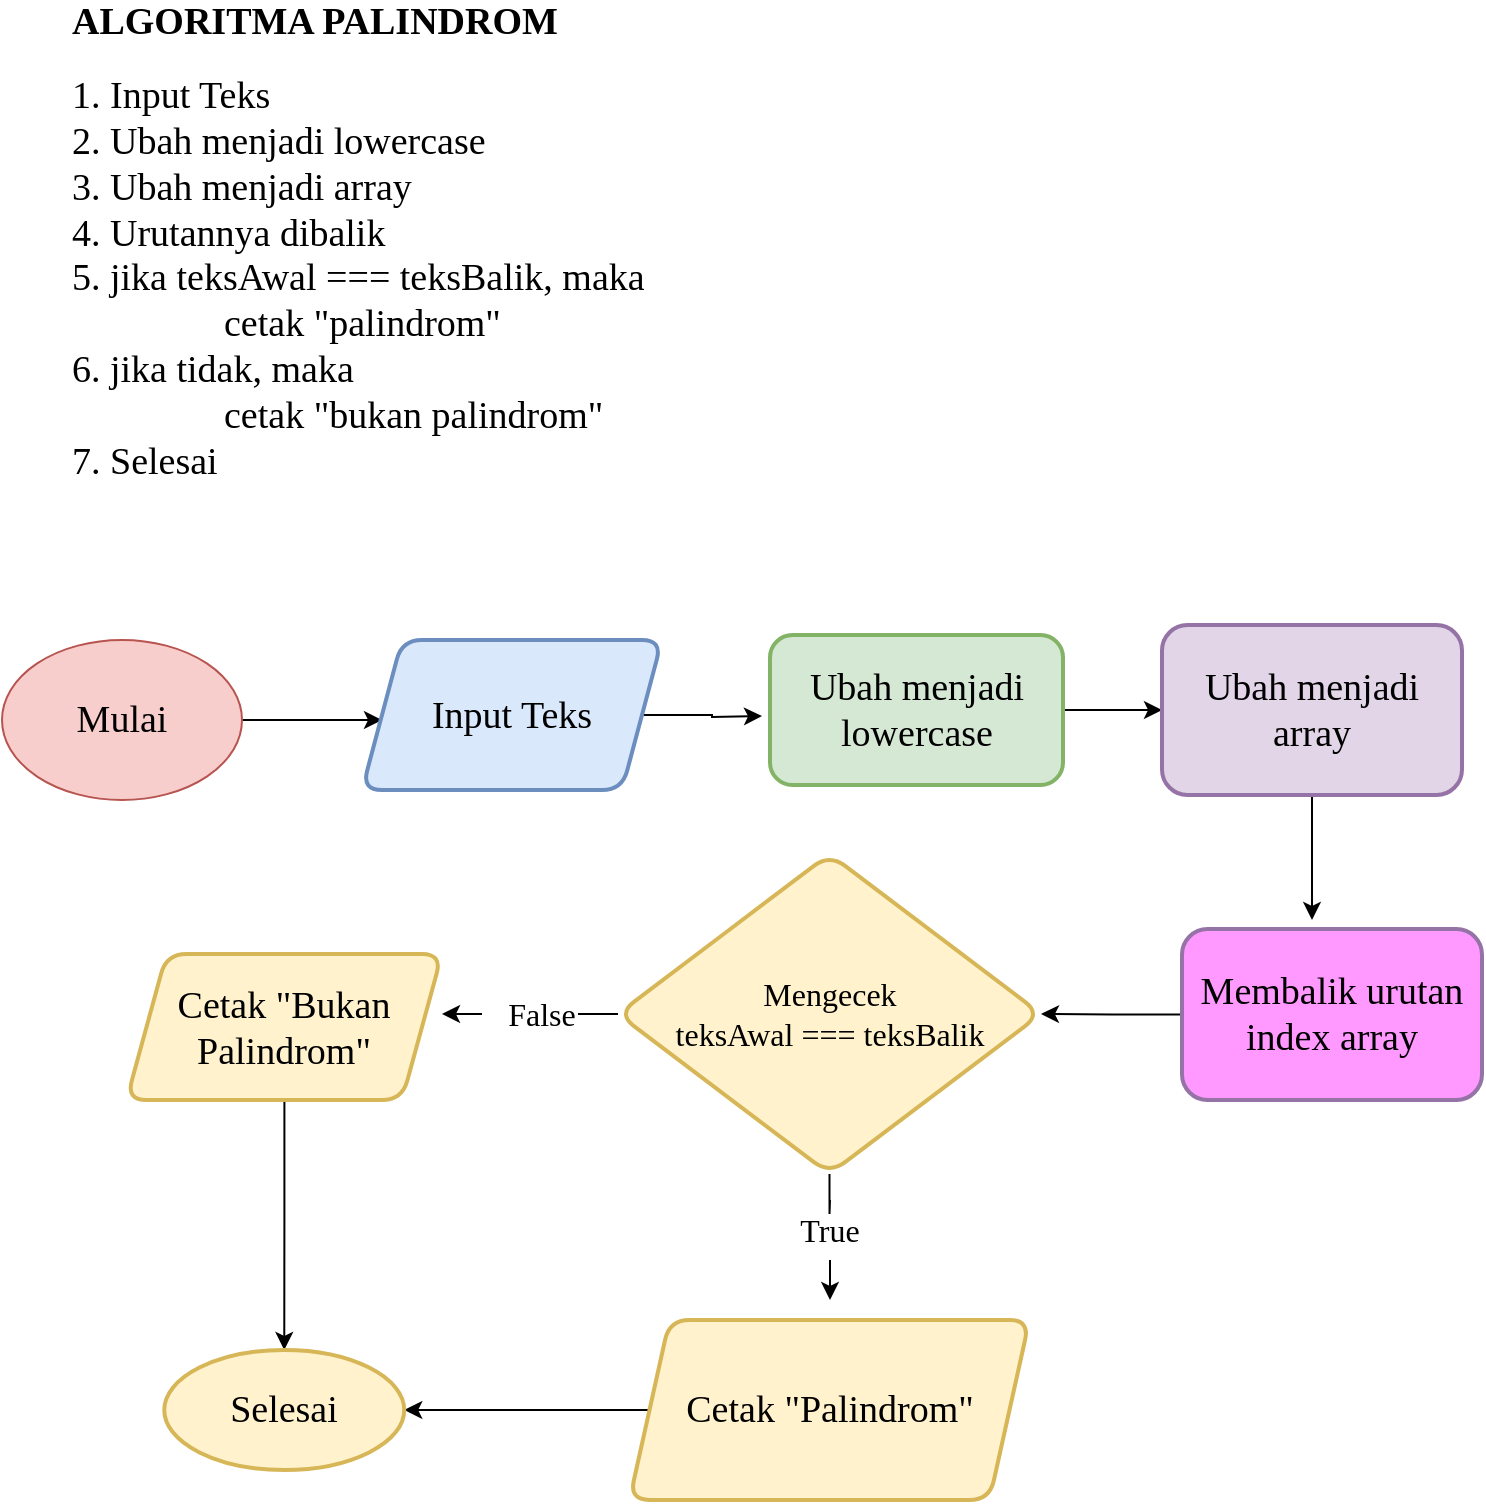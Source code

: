 <mxfile version="20.5.3" type="device"><diagram id="mm1pG4MctANA1SFSMgC8" name="Halaman-1"><mxGraphModel dx="1422" dy="794" grid="1" gridSize="10" guides="1" tooltips="1" connect="1" arrows="1" fold="1" page="1" pageScale="1" pageWidth="827" pageHeight="1169" math="0" shadow="0"><root><mxCell id="0"/><mxCell id="1" parent="0"/><mxCell id="igqFHpvHRsDAI-k_inTJ-1" value="&lt;span style=&quot;font-size: 19px; font-family: &amp;quot;Times New Roman&amp;quot;; text-align: justify; background-color: initial;&quot;&gt;&lt;b&gt;ALGORITMA PALINDROM&lt;br&gt;&lt;/b&gt;&lt;/span&gt;&lt;br&gt;&lt;span style=&quot;font-size: 19px; font-family: &amp;quot;Times New Roman&amp;quot;; text-align: justify; background-color: initial;&quot;&gt;1. Input Teks&lt;/span&gt;&lt;br&gt;&lt;span style=&quot;font-size: 19px; font-family: &amp;quot;Times New Roman&amp;quot;; text-align: justify; background-color: initial;&quot;&gt;2. Ubah menjadi lowercase&lt;/span&gt;&lt;br&gt;&lt;span style=&quot;font-size: 19px; font-family: &amp;quot;Times New Roman&amp;quot;; text-align: justify; background-color: initial;&quot;&gt;3. Ubah menjadi array&lt;/span&gt;&lt;br&gt;&lt;span style=&quot;font-size: 19px; font-family: &amp;quot;Times New Roman&amp;quot;; text-align: justify; background-color: initial;&quot;&gt;4. Urutannya dibalik&lt;/span&gt;&lt;br&gt;&lt;span style=&quot;font-size: 19px; font-family: &amp;quot;Times New Roman&amp;quot;; text-align: justify; background-color: initial;&quot;&gt;5. jika teksAwal === teksBalik, maka&lt;/span&gt;&lt;br&gt;&lt;span style=&quot;font-size: 19px; font-family: &amp;quot;Times New Roman&amp;quot;; text-align: justify; background-color: initial; white-space: pre;&quot;&gt;&#9;&lt;/span&gt;&lt;span style=&quot;font-size: 19px; font-family: &amp;quot;Times New Roman&amp;quot;; text-align: justify; background-color: initial; white-space: pre;&quot;&gt;&#9;&lt;/span&gt;&lt;span style=&quot;font-size: 19px; font-family: &amp;quot;Times New Roman&amp;quot;; text-align: justify; background-color: initial;&quot;&gt;cetak &quot;palindrom&quot;&lt;/span&gt;&lt;br&gt;&lt;span style=&quot;font-size: 19px; font-family: &amp;quot;Times New Roman&amp;quot;; text-align: justify; background-color: initial;&quot;&gt;6. jika tidak, maka&lt;br&gt;&lt;/span&gt;&lt;span style=&quot;font-size: 19px; font-family: &amp;quot;Times New Roman&amp;quot;; text-align: justify; background-color: initial;&quot;&gt;&lt;span style=&quot;white-space: pre;&quot;&gt;&#9;&lt;/span&gt;&lt;span style=&quot;white-space: pre;&quot;&gt;&#9;&lt;/span&gt;cetak &quot;bukan palindrom&quot;&lt;br&gt;&lt;/span&gt;&lt;span style=&quot;font-size: 19px; font-family: &amp;quot;Times New Roman&amp;quot;; text-align: justify; background-color: initial;&quot;&gt;7. Selesai&lt;br&gt;&lt;/span&gt;" style="text;html=1;strokeColor=none;fillColor=none;spacing=5;spacingTop=-20;whiteSpace=wrap;overflow=hidden;rounded=0;" vertex="1" parent="1"><mxGeometry x="60" y="50" width="330" height="270" as="geometry"/></mxCell><mxCell id="igqFHpvHRsDAI-k_inTJ-6" style="edgeStyle=orthogonalEdgeStyle;rounded=0;orthogonalLoop=1;jettySize=auto;html=1;fontFamily=Times New Roman;fontSize=19;" edge="1" parent="1" source="igqFHpvHRsDAI-k_inTJ-2"><mxGeometry relative="1" as="geometry"><mxPoint x="220" y="400" as="targetPoint"/></mxGeometry></mxCell><mxCell id="igqFHpvHRsDAI-k_inTJ-2" value="Mulai" style="ellipse;whiteSpace=wrap;html=1;fontFamily=Times New Roman;fontSize=19;fillColor=#f8cecc;strokeColor=#b85450;" vertex="1" parent="1"><mxGeometry x="30" y="360" width="120" height="80" as="geometry"/></mxCell><mxCell id="igqFHpvHRsDAI-k_inTJ-9" style="edgeStyle=orthogonalEdgeStyle;rounded=0;orthogonalLoop=1;jettySize=auto;html=1;fontFamily=Times New Roman;fontSize=19;" edge="1" parent="1" source="igqFHpvHRsDAI-k_inTJ-7"><mxGeometry relative="1" as="geometry"><mxPoint x="410" y="398" as="targetPoint"/></mxGeometry></mxCell><mxCell id="igqFHpvHRsDAI-k_inTJ-7" value="Input Teks" style="shape=parallelogram;perimeter=parallelogramPerimeter;whiteSpace=wrap;html=1;fixedSize=1;fontFamily=Times New Roman;fontSize=19;fillColor=#dae8fc;strokeColor=#6c8ebf;strokeWidth=2;rounded=1;" vertex="1" parent="1"><mxGeometry x="210" y="360" width="150" height="75" as="geometry"/></mxCell><mxCell id="igqFHpvHRsDAI-k_inTJ-14" style="edgeStyle=orthogonalEdgeStyle;rounded=0;orthogonalLoop=1;jettySize=auto;html=1;fontFamily=Times New Roman;fontSize=19;" edge="1" parent="1" source="igqFHpvHRsDAI-k_inTJ-11"><mxGeometry relative="1" as="geometry"><mxPoint x="610" y="395" as="targetPoint"/></mxGeometry></mxCell><mxCell id="igqFHpvHRsDAI-k_inTJ-11" value="Ubah menjadi lowercase" style="rounded=1;whiteSpace=wrap;html=1;strokeWidth=2;fontFamily=Times New Roman;fontSize=19;fillColor=#d5e8d4;strokeColor=#82b366;" vertex="1" parent="1"><mxGeometry x="414" y="357.5" width="146.5" height="75" as="geometry"/></mxCell><mxCell id="igqFHpvHRsDAI-k_inTJ-16" style="edgeStyle=orthogonalEdgeStyle;rounded=0;orthogonalLoop=1;jettySize=auto;html=1;fontFamily=Times New Roman;fontSize=19;" edge="1" parent="1" source="igqFHpvHRsDAI-k_inTJ-12"><mxGeometry relative="1" as="geometry"><mxPoint x="685" y="500" as="targetPoint"/><Array as="points"><mxPoint x="685" y="480"/><mxPoint x="685" y="480"/></Array></mxGeometry></mxCell><mxCell id="igqFHpvHRsDAI-k_inTJ-12" value="Ubah menjadi array" style="rounded=1;whiteSpace=wrap;html=1;strokeWidth=2;fontFamily=Times New Roman;fontSize=19;fillColor=#e1d5e7;strokeColor=#9673a6;" vertex="1" parent="1"><mxGeometry x="610" y="352.5" width="150" height="85" as="geometry"/></mxCell><mxCell id="igqFHpvHRsDAI-k_inTJ-31" value="" style="edgeStyle=orthogonalEdgeStyle;rounded=0;orthogonalLoop=1;jettySize=auto;html=1;fontFamily=Times New Roman;fontSize=16;" edge="1" parent="1" source="igqFHpvHRsDAI-k_inTJ-17" target="igqFHpvHRsDAI-k_inTJ-24"><mxGeometry relative="1" as="geometry"/></mxCell><mxCell id="igqFHpvHRsDAI-k_inTJ-17" value="Membalik urutan index array" style="rounded=1;whiteSpace=wrap;html=1;strokeWidth=2;fontFamily=Times New Roman;fontSize=19;fillColor=#FF99FF;strokeColor=#9673a6;" vertex="1" parent="1"><mxGeometry x="620" y="504.5" width="150" height="85.5" as="geometry"/></mxCell><mxCell id="igqFHpvHRsDAI-k_inTJ-28" value="" style="edgeStyle=orthogonalEdgeStyle;rounded=0;orthogonalLoop=1;jettySize=auto;html=1;fontFamily=Times New Roman;fontSize=16;startArrow=none;" edge="1" parent="1" source="igqFHpvHRsDAI-k_inTJ-34"><mxGeometry relative="1" as="geometry"><mxPoint x="444" y="690" as="targetPoint"/></mxGeometry></mxCell><mxCell id="igqFHpvHRsDAI-k_inTJ-37" value="" style="edgeStyle=orthogonalEdgeStyle;rounded=0;orthogonalLoop=1;jettySize=auto;html=1;fontFamily=Times New Roman;fontSize=16;startArrow=none;" edge="1" parent="1" source="igqFHpvHRsDAI-k_inTJ-38"><mxGeometry relative="1" as="geometry"><mxPoint x="250" y="547" as="targetPoint"/></mxGeometry></mxCell><mxCell id="igqFHpvHRsDAI-k_inTJ-24" value="&lt;h5&gt;&lt;span style=&quot;font-weight: normal;&quot;&gt;&lt;font style=&quot;font-size: 16px;&quot;&gt;Mengecek&lt;br&gt; &lt;/font&gt;&lt;font style=&quot;font-size: 16px;&quot;&gt;teksAwal === teksBalik&lt;/font&gt;&lt;/span&gt;&lt;/h5&gt;" style="rhombus;whiteSpace=wrap;html=1;fontSize=19;fontFamily=Times New Roman;fillColor=#fff2cc;strokeColor=#d6b656;rounded=1;strokeWidth=2;" vertex="1" parent="1"><mxGeometry x="338" y="467" width="211.5" height="160" as="geometry"/></mxCell><mxCell id="igqFHpvHRsDAI-k_inTJ-44" value="" style="edgeStyle=orthogonalEdgeStyle;rounded=0;orthogonalLoop=1;jettySize=auto;html=1;fontFamily=Times New Roman;fontSize=16;" edge="1" parent="1" source="igqFHpvHRsDAI-k_inTJ-29" target="igqFHpvHRsDAI-k_inTJ-42"><mxGeometry relative="1" as="geometry"/></mxCell><mxCell id="igqFHpvHRsDAI-k_inTJ-29" value="Cetak &quot;Palindrom&quot;" style="shape=parallelogram;perimeter=parallelogramPerimeter;whiteSpace=wrap;html=1;fixedSize=1;fontSize=19;fontFamily=Times New Roman;fillColor=#fff2cc;strokeColor=#d6b656;rounded=1;strokeWidth=2;" vertex="1" parent="1"><mxGeometry x="343.75" y="700" width="200" height="90" as="geometry"/></mxCell><mxCell id="igqFHpvHRsDAI-k_inTJ-34" value="True" style="text;html=1;strokeColor=none;fillColor=none;align=center;verticalAlign=middle;whiteSpace=wrap;rounded=0;strokeWidth=2;fontFamily=Times New Roman;fontSize=16;" vertex="1" parent="1"><mxGeometry x="414" y="640" width="60" height="30" as="geometry"/></mxCell><mxCell id="igqFHpvHRsDAI-k_inTJ-35" value="" style="edgeStyle=orthogonalEdgeStyle;rounded=0;orthogonalLoop=1;jettySize=auto;html=1;fontFamily=Times New Roman;fontSize=16;endArrow=none;" edge="1" parent="1" source="igqFHpvHRsDAI-k_inTJ-24" target="igqFHpvHRsDAI-k_inTJ-34"><mxGeometry relative="1" as="geometry"><mxPoint x="443.8" y="626.962" as="sourcePoint"/><mxPoint x="444" y="690" as="targetPoint"/></mxGeometry></mxCell><mxCell id="igqFHpvHRsDAI-k_inTJ-43" value="" style="edgeStyle=orthogonalEdgeStyle;rounded=0;orthogonalLoop=1;jettySize=auto;html=1;fontFamily=Times New Roman;fontSize=16;" edge="1" parent="1" source="igqFHpvHRsDAI-k_inTJ-36" target="igqFHpvHRsDAI-k_inTJ-42"><mxGeometry relative="1" as="geometry"/></mxCell><mxCell id="igqFHpvHRsDAI-k_inTJ-36" value="Cetak &quot;Bukan Palindrom&quot;" style="shape=parallelogram;perimeter=parallelogramPerimeter;whiteSpace=wrap;html=1;fixedSize=1;fontSize=19;fontFamily=Times New Roman;fillColor=#fff2cc;strokeColor=#d6b656;rounded=1;strokeWidth=2;" vertex="1" parent="1"><mxGeometry x="92.25" y="517" width="157.75" height="73" as="geometry"/></mxCell><mxCell id="igqFHpvHRsDAI-k_inTJ-38" value="False" style="text;html=1;strokeColor=none;fillColor=none;align=center;verticalAlign=middle;whiteSpace=wrap;rounded=0;strokeWidth=2;fontFamily=Times New Roman;fontSize=16;" vertex="1" parent="1"><mxGeometry x="270" y="532" width="60" height="30" as="geometry"/></mxCell><mxCell id="igqFHpvHRsDAI-k_inTJ-41" value="" style="edgeStyle=orthogonalEdgeStyle;rounded=0;orthogonalLoop=1;jettySize=auto;html=1;fontFamily=Times New Roman;fontSize=16;endArrow=none;" edge="1" parent="1" source="igqFHpvHRsDAI-k_inTJ-24"><mxGeometry relative="1" as="geometry"><mxPoint x="338" y="547" as="sourcePoint"/><mxPoint x="320" y="547" as="targetPoint"/></mxGeometry></mxCell><mxCell id="igqFHpvHRsDAI-k_inTJ-42" value="Selesai" style="ellipse;whiteSpace=wrap;html=1;fontSize=19;fontFamily=Times New Roman;fillColor=#fff2cc;strokeColor=#d6b656;rounded=1;strokeWidth=2;" vertex="1" parent="1"><mxGeometry x="111.125" y="715" width="120" height="60" as="geometry"/></mxCell></root></mxGraphModel></diagram></mxfile>